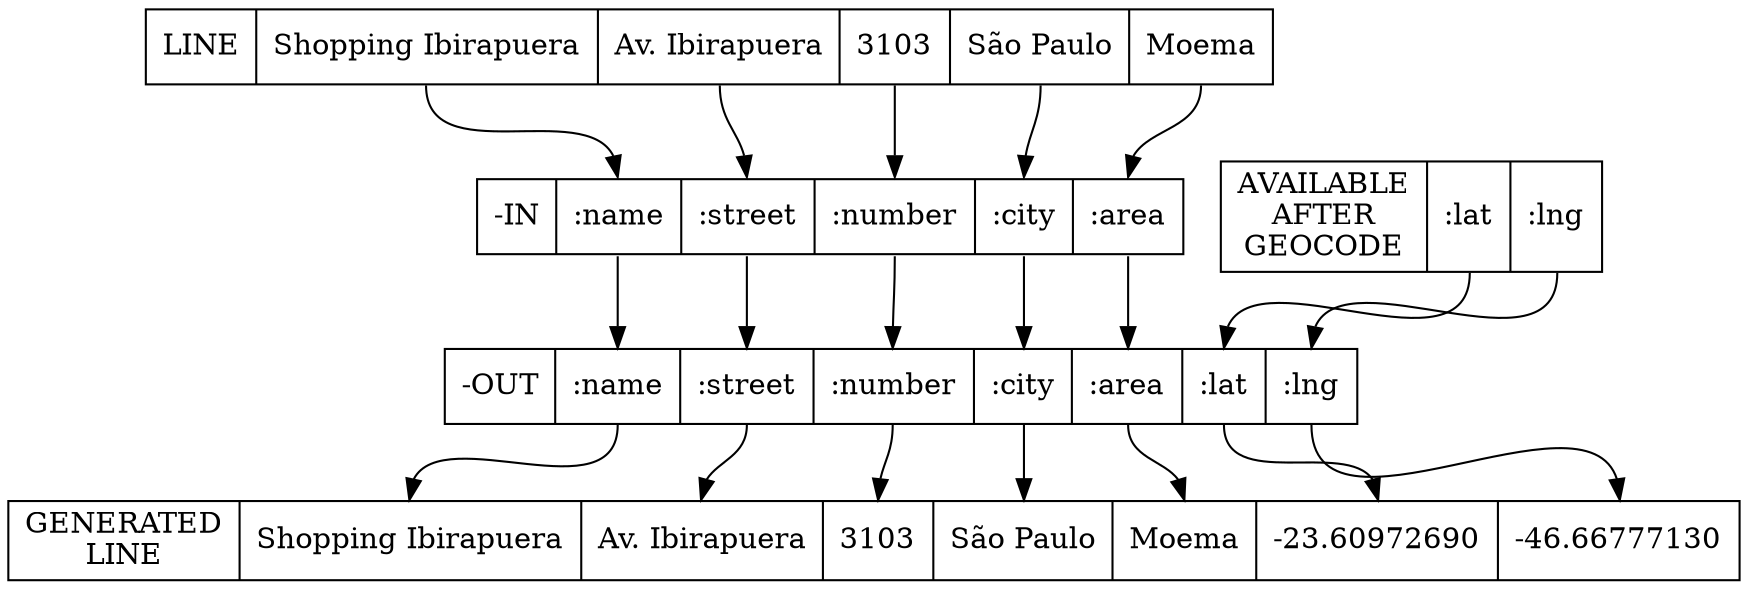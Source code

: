 digraph structs {
    node [shape=record];
    line [label=" LINE |<f0> Shopping Ibirapuera|<f1> Av. Ibirapuera|<f2> 3103| <f3> São Paulo |<f4> Moema"];
    infields  [label=" -IN | <f0> :name|<f1> :street|<f2> :number| <f3> :city |<f4> :area"];
    extrafields [label="AVAILABLE\nAFTER\nGEOCODE |<f0> :lat |<f1> :lng"];
    outfields  [label="-OUT |<f0> :name|<f1> :street|<f2> :number| <f3> :city |<f4> :area |<f5> :lat |<f6> :lng"];
    lineout [label="GENERATED\nLINE | <f0> Shopping Ibirapuera|<f1> Av. Ibirapuera|<f2> 3103| <f3> São Paulo |<f4> Moema|<f5> -23.60972690|<f6> -46.66777130"];

    line:f0 -> infields:f0;
    line:f1 -> infields:f1;
    line:f2 -> infields:f2;
    line:f3 -> infields:f3;
    line:f4 -> infields:f4;

    infields:f0 -> outfields:f0;
    infields:f1 -> outfields:f1;
    infields:f2 -> outfields:f2;
    infields:f3 -> outfields:f3;
    infields:f4 -> outfields:f4;
 

    outfields:f0 -> lineout:f0;
    outfields:f1 -> lineout:f1;
    outfields:f2 -> lineout:f2;
    outfields:f3 -> lineout:f3;
    outfields:f4 -> lineout:f4;
    extrafields:f0 -> outfields:f5;
    extrafields:f1 -> outfields:f6;
    outfields:f5 -> lineout:f5;
    outfields:f6 -> lineout:f6;

}
